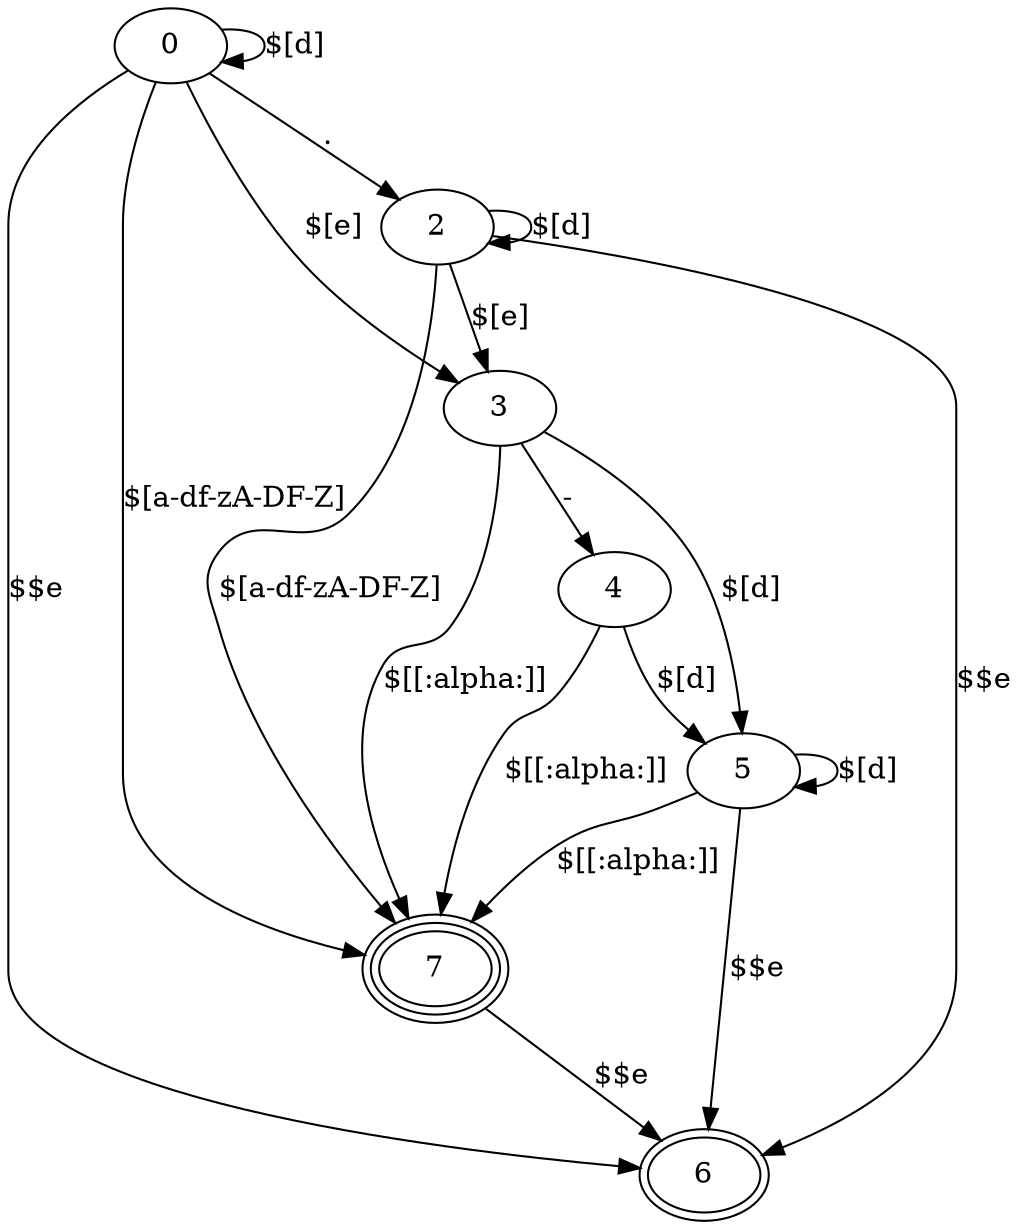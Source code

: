 digraph number_constant {
    6 [peripheries=2]
    7 [peripheries=3]

    0 -> 0 [label="$[\d]"]
    0 -> 2 [label="."]
    0 -> 6 [label="$$e"]
    2 -> 2 [label="$[\d]"]
    2 -> 6 [label="$$e"]
    0 -> 3 [label="$[e]"]
    2 -> 3 [label="$[e]"]
    3 -> 4 [label="-"]
    4 -> 5 [label="$[\d]"]
    3 -> 5 [label="$[\d]"]
    5 -> 5 [label="$[\d]"]
    5 -> 6 [label="$$e"]

    0 -> 7 [label="$[a-df-zA-DF-Z]"]
    2 -> 7 [label="$[a-df-zA-DF-Z]"]
    3 -> 7 [label="$[[:alpha:]]"]
    4 -> 7 [label="$[[:alpha:]]"]
    5 -> 7 [label="$[[:alpha:]]"]

    7 -> 6 [label="$$e"]
}